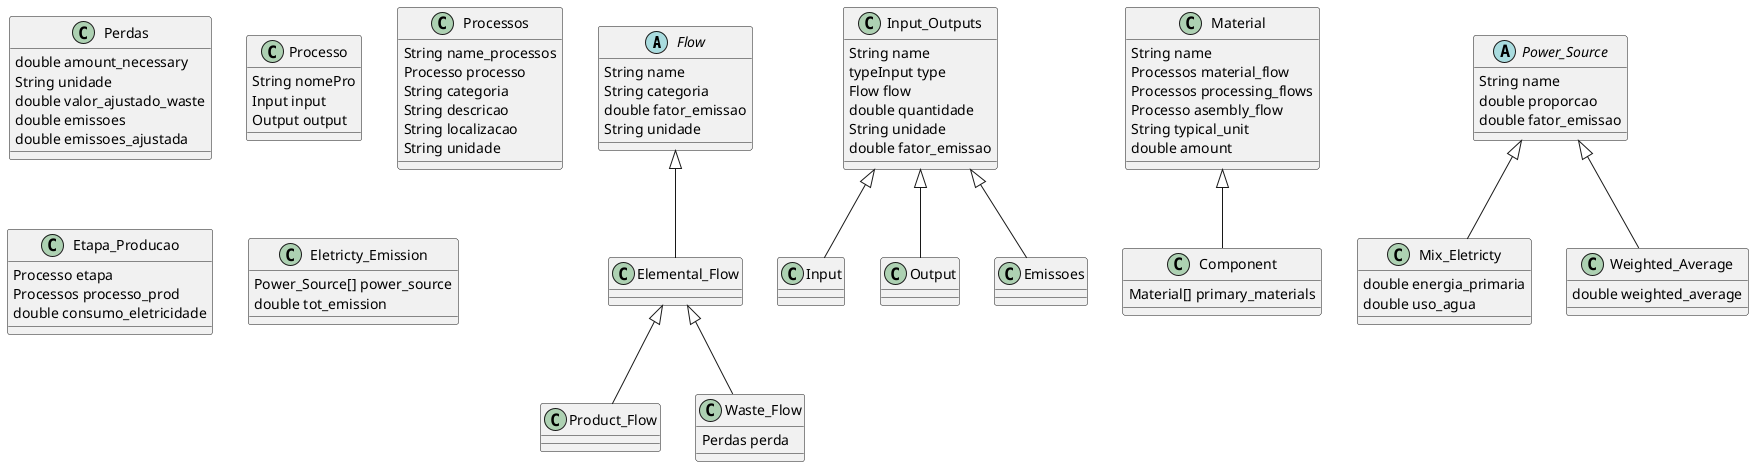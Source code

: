 @startuml

/'Inico das classes'/

abstract class Flow {
    String name
    String categoria
    double fator_emissao
    String unidade
}

/'Nota o elemenentar flow tanto pode ser um input
ou output'/
class Elemental_Flow extends Flow{

}

/'Ocorre entre processos, ou'/
class Product_Flow extends Elemental_Flow {

}

/'
Corresponde as substancias/ objetos que serao
"alienados" de alguma forma
'/
class Waste_Flow extends Elemental_Flow {
    Perdas perda
}

class Perdas {
    double amount_necessary
    String unidade
    double valor_ajustado_waste
    double emissoes
    double emissoes_ajustada
}

/' Aqui guarda os Fluxos de entrada e de saida
Os de entrada corresponde a tudo o que entra para produzir
o produto
Os fluxos de saida a tudo o gerado pela produção

O fator_emissão não até que ponto pode estar cá
'/
class Input_Outputs {
    String name
    typeInput type 
    Flow flow
    double quantidade 
    String unidade
    double fator_emissao
}

class Input extends Input_Outputs {

}

class Output extends Input_Outputs {

}

/'Esta probavelmente e desnecessária'/
class Emissoes extends Input_Outputs {

}

/'Esta classe seria um processo unitário

Segundo a figura 2 - Processo, Fluxos e Sistema
cada processo tem um input e um output
'/
class Processo {
    String nomePro
    Input input
    Output output
}

/'
Este classe representa um processo agregado

Ver se o name_processos é necessário
'/
class Processos {
    String name_processos
    Processo processo
    String categoria
    String descricao
    String localizacao
    String unidade
}

class Etapa_Producao {
    Processo etapa
    Processos processo_prod
    double consumo_eletricidade
}

/'Classes a repensar'/

/'
Provavelemente só é preciso 1 class 
'/
class Material {
    String name
    Processos material_flow
    Processos processing_flows
    Processo asembly_flow
    String typical_unit
    double amount
}

class Component extends Material {
    Material[] primary_materials 
} 

/'
Tabela para o calculo de CO2e 
'/
/'
Não sei se por ser abstrata irá dar problemas 
proporcao --> %
fator emissao --> kgCO₂e/kWh
'/

abstract class Power_Source {
    String name
    double proporcao 
    double fator_emissao
}

/'Energia Primaria --> MJ/kWh
uso de agua --> litros/kWh'/
class Mix_Eletricty extends Power_Source {
    double energia_primaria
    double uso_agua
}

class Weighted_Average extends Power_Source {
    double weighted_average
}

/'
Esta classe serve para calcular o valor total
de emissao de kgCo2e/kWh, para quando a empresa
fornece todos os gasto ou quando não temos acesso
a eles
'/
class Eletricty_Emission {
    Power_Source[] power_source
    double tot_emission
}

/' das classes'/
@enduml